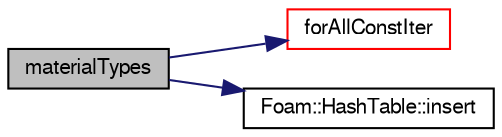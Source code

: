 digraph "materialTypes"
{
  bgcolor="transparent";
  edge [fontname="FreeSans",fontsize="10",labelfontname="FreeSans",labelfontsize="10"];
  node [fontname="FreeSans",fontsize="10",shape=record];
  rankdir="LR";
  Node2781 [label="materialTypes",height=0.2,width=0.4,color="black", fillcolor="grey75", style="filled", fontcolor="black"];
  Node2781 -> Node2782 [color="midnightblue",fontsize="10",style="solid",fontname="FreeSans"];
  Node2782 [label="forAllConstIter",height=0.2,width=0.4,color="red",URL="$a38141.html#ae21e2836509b0fa7f7cedf6493b11b09"];
  Node2781 -> Node2969 [color="midnightblue",fontsize="10",style="solid",fontname="FreeSans"];
  Node2969 [label="Foam::HashTable::insert",height=0.2,width=0.4,color="black",URL="$a25702.html#a5eee1e0e199ad59b9cb3916cd42156e0",tooltip="Insert a new hashedEntry. "];
}
